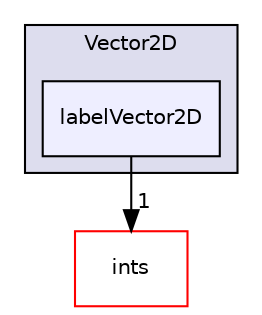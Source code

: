 digraph "src/OpenFOAM/primitives/Vector2D/labelVector2D" {
  bgcolor=transparent;
  compound=true
  node [ fontsize="10", fontname="Helvetica"];
  edge [ labelfontsize="10", labelfontname="Helvetica"];
  subgraph clusterdir_974ac155d7c04ce7d59446545c00b04b {
    graph [ bgcolor="#ddddee", pencolor="black", label="Vector2D" fontname="Helvetica", fontsize="10", URL="dir_974ac155d7c04ce7d59446545c00b04b.html"]
  dir_9b050e853cecc866f8e479b8f838dc11 [shape=box, label="labelVector2D", style="filled", fillcolor="#eeeeff", pencolor="black", URL="dir_9b050e853cecc866f8e479b8f838dc11.html"];
  }
  dir_086c067a0e64eeb439d30ae0c44248d8 [shape=box label="ints" color="red" URL="dir_086c067a0e64eeb439d30ae0c44248d8.html"];
  dir_9b050e853cecc866f8e479b8f838dc11->dir_086c067a0e64eeb439d30ae0c44248d8 [headlabel="1", labeldistance=1.5 headhref="dir_002768_002677.html"];
}
